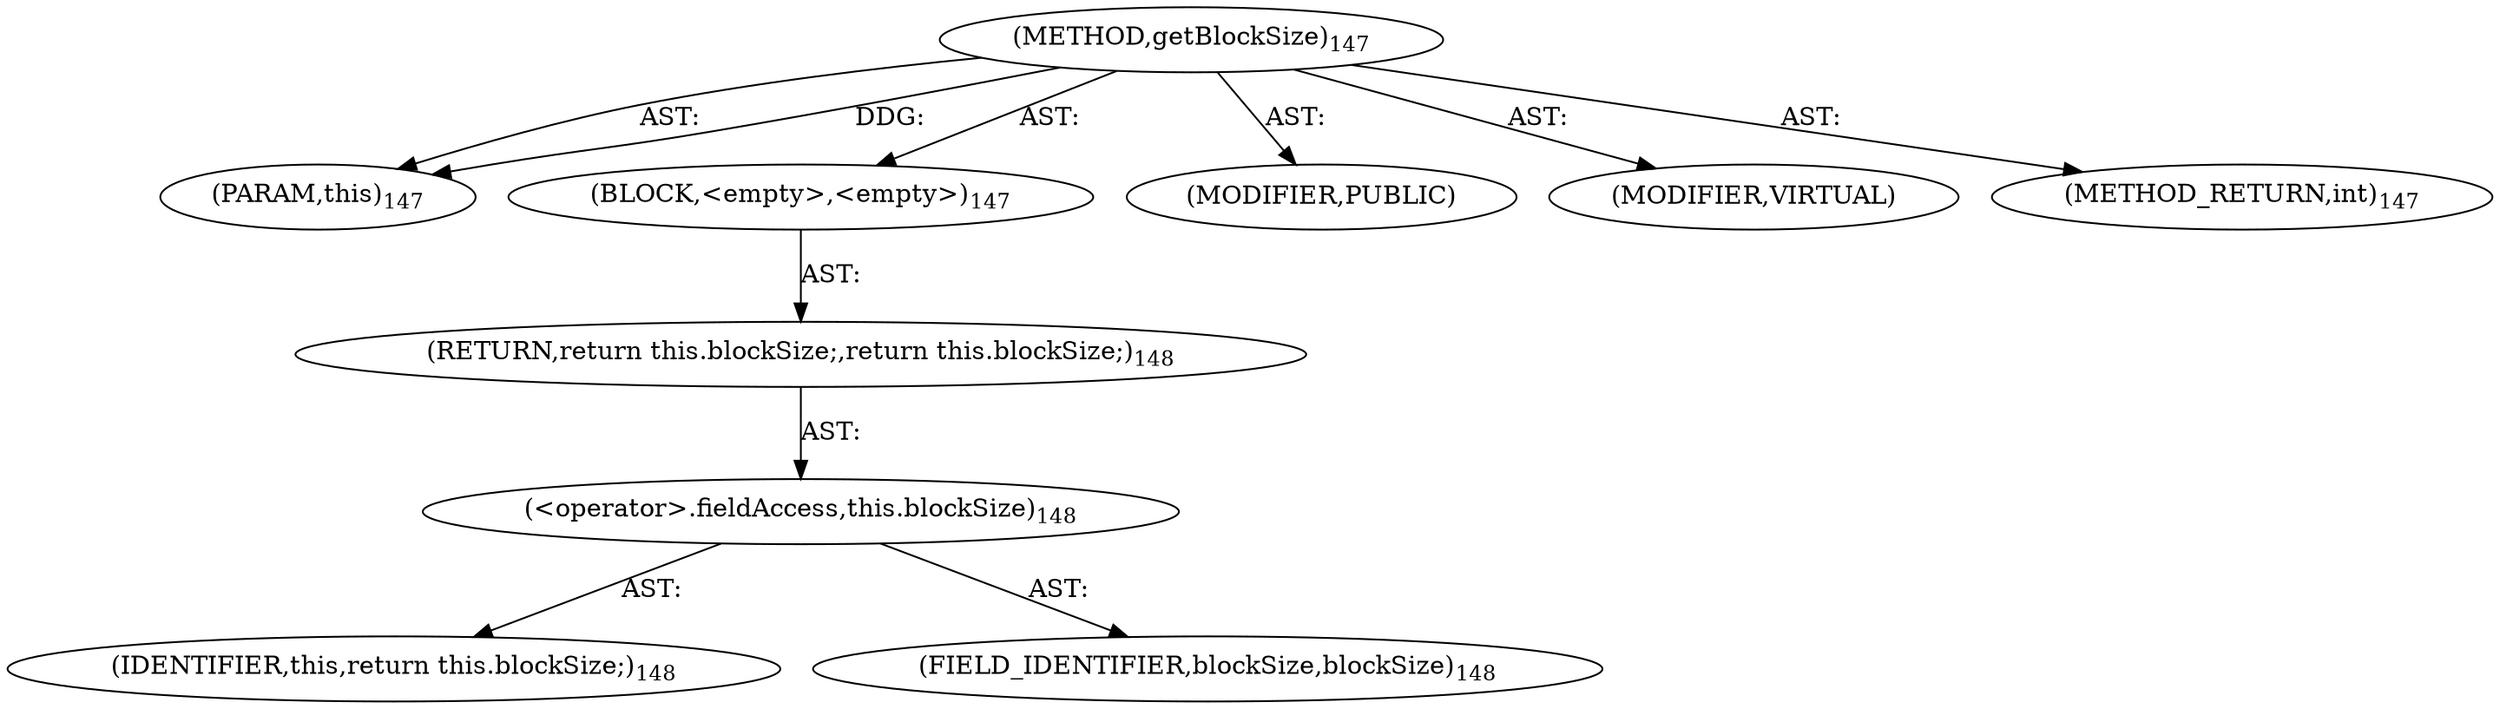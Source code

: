 digraph "getBlockSize" {  
"111669149703" [label = <(METHOD,getBlockSize)<SUB>147</SUB>> ]
"115964116993" [label = <(PARAM,this)<SUB>147</SUB>> ]
"25769803785" [label = <(BLOCK,&lt;empty&gt;,&lt;empty&gt;)<SUB>147</SUB>> ]
"146028888064" [label = <(RETURN,return this.blockSize;,return this.blockSize;)<SUB>148</SUB>> ]
"30064771117" [label = <(&lt;operator&gt;.fieldAccess,this.blockSize)<SUB>148</SUB>> ]
"68719476750" [label = <(IDENTIFIER,this,return this.blockSize;)<SUB>148</SUB>> ]
"55834574870" [label = <(FIELD_IDENTIFIER,blockSize,blockSize)<SUB>148</SUB>> ]
"133143986203" [label = <(MODIFIER,PUBLIC)> ]
"133143986204" [label = <(MODIFIER,VIRTUAL)> ]
"128849018887" [label = <(METHOD_RETURN,int)<SUB>147</SUB>> ]
  "111669149703" -> "115964116993"  [ label = "AST: "] 
  "111669149703" -> "25769803785"  [ label = "AST: "] 
  "111669149703" -> "133143986203"  [ label = "AST: "] 
  "111669149703" -> "133143986204"  [ label = "AST: "] 
  "111669149703" -> "128849018887"  [ label = "AST: "] 
  "25769803785" -> "146028888064"  [ label = "AST: "] 
  "146028888064" -> "30064771117"  [ label = "AST: "] 
  "30064771117" -> "68719476750"  [ label = "AST: "] 
  "30064771117" -> "55834574870"  [ label = "AST: "] 
  "111669149703" -> "115964116993"  [ label = "DDG: "] 
}
